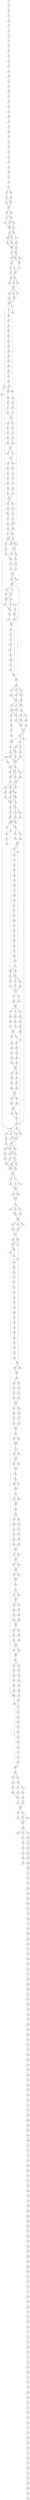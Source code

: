 strict digraph  {
	S0 -> S1 [ label = A ];
	S1 -> S2 [ label = A ];
	S2 -> S3 [ label = A ];
	S3 -> S4 [ label = A ];
	S4 -> S5 [ label = G ];
	S5 -> S6 [ label = C ];
	S6 -> S7 [ label = C ];
	S7 -> S8 [ label = C ];
	S8 -> S9 [ label = A ];
	S9 -> S10 [ label = G ];
	S10 -> S11 [ label = G ];
	S11 -> S12 [ label = A ];
	S12 -> S13 [ label = A ];
	S13 -> S14 [ label = G ];
	S14 -> S15 [ label = A ];
	S15 -> S16 [ label = T ];
	S16 -> S17 [ label = G ];
	S17 -> S18 [ label = G ];
	S18 -> S19 [ label = T ];
	S19 -> S20 [ label = G ];
	S20 -> S21 [ label = T ];
	S21 -> S22 [ label = T ];
	S22 -> S23 [ label = G ];
	S23 -> S24 [ label = A ];
	S24 -> S25 [ label = A ];
	S25 -> S26 [ label = A ];
	S26 -> S27 [ label = C ];
	S27 -> S28 [ label = C ];
	S28 -> S29 [ label = A ];
	S29 -> S30 [ label = G ];
	S30 -> S31 [ label = A ];
	S31 -> S32 [ label = C ];
	S32 -> S33 [ label = A ];
	S33 -> S34 [ label = A ];
	S34 -> S35 [ label = G ];
	S35 -> S36 [ label = G ];
	S36 -> S37 [ label = T ];
	S37 -> S38 [ label = A ];
	S37 -> S39 [ label = G ];
	S38 -> S40 [ label = G ];
	S39 -> S41 [ label = A ];
	S40 -> S42 [ label = A ];
	S40 -> S43 [ label = G ];
	S41 -> S42 [ label = A ];
	S42 -> S44 [ label = G ];
	S43 -> S44 [ label = G ];
	S44 -> S45 [ label = G ];
	S44 -> S46 [ label = A ];
	S45 -> S47 [ label = A ];
	S45 -> S48 [ label = T ];
	S46 -> S48 [ label = T ];
	S47 -> S49 [ label = T ];
	S47 -> S50 [ label = C ];
	S48 -> S49 [ label = T ];
	S48 -> S51 [ label = G ];
	S49 -> S52 [ label = T ];
	S49 -> S53 [ label = A ];
	S50 -> S53 [ label = A ];
	S51 -> S53 [ label = A ];
	S52 -> S54 [ label = T ];
	S53 -> S54 [ label = T ];
	S53 -> S55 [ label = C ];
	S54 -> S56 [ label = G ];
	S54 -> S57 [ label = C ];
	S55 -> S58 [ label = T ];
	S55 -> S56 [ label = G ];
	S56 -> S59 [ label = C ];
	S56 -> S60 [ label = T ];
	S57 -> S61 [ label = A ];
	S58 -> S60 [ label = T ];
	S59 -> S62 [ label = A ];
	S60 -> S62 [ label = A ];
	S61 -> S63 [ label = C ];
	S61 -> S62 [ label = A ];
	S62 -> S64 [ label = T ];
	S62 -> S65 [ label = G ];
	S63 -> S65 [ label = G ];
	S64 -> S66 [ label = C ];
	S65 -> S67 [ label = T ];
	S65 -> S66 [ label = C ];
	S65 -> S68 [ label = A ];
	S66 -> S69 [ label = G ];
	S66 -> S70 [ label = C ];
	S67 -> S70 [ label = C ];
	S68 -> S69 [ label = G ];
	S69 -> S71 [ label = C ];
	S69 -> S72 [ label = G ];
	S70 -> S73 [ label = A ];
	S71 -> S74 [ label = G ];
	S72 -> S75 [ label = A ];
	S73 -> S74 [ label = G ];
	S74 -> S76 [ label = A ];
	S74 -> S77 [ label = G ];
	S75 -> S77 [ label = G ];
	S76 -> S78 [ label = A ];
	S76 -> S79 [ label = G ];
	S77 -> S78 [ label = A ];
	S77 -> S80 [ label = C ];
	S78 -> S81 [ label = A ];
	S79 -> S81 [ label = A ];
	S80 -> S81 [ label = A ];
	S81 -> S82 [ label = A ];
	S81 -> S83 [ label = G ];
	S81 -> S84 [ label = T ];
	S82 -> S85 [ label = T ];
	S83 -> S86 [ label = G ];
	S84 -> S86 [ label = G ];
	S85 -> S87 [ label = C ];
	S85 -> S88 [ label = A ];
	S86 -> S88 [ label = A ];
	S87 -> S89 [ label = C ];
	S88 -> S90 [ label = T ];
	S88 -> S91 [ label = G ];
	S89 -> S92 [ label = G ];
	S90 -> S93 [ label = T ];
	S91 -> S92 [ label = G ];
	S91 -> S94 [ label = G ];
	S91 -> S95 [ label = A ];
	S92 -> S96 [ label = T ];
	S93 -> S97 [ label = A ];
	S94 -> S98 [ label = A ];
	S95 -> S99 [ label = A ];
	S96 -> S100 [ label = A ];
	S96 -> S101 [ label = G ];
	S97 -> S102 [ label = T ];
	S98 -> S103 [ label = T ];
	S99 -> S104 [ label = A ];
	S99 -> S105 [ label = G ];
	S99 -> S106 [ label = C ];
	S100 -> S107 [ label = G ];
	S101 -> S108 [ label = A ];
	S102 -> S109 [ label = A ];
	S103 -> S110 [ label = G ];
	S104 -> S111 [ label = G ];
	S105 -> S112 [ label = A ];
	S106 -> S112 [ label = A ];
	S106 -> S113 [ label = C ];
	S107 -> S114 [ label = C ];
	S108 -> S115 [ label = A ];
	S109 -> S116 [ label = A ];
	S110 -> S117 [ label = T ];
	S110 -> S115 [ label = A ];
	S111 -> S118 [ label = C ];
	S112 -> S119 [ label = A ];
	S113 -> S119 [ label = A ];
	S114 -> S120 [ label = G ];
	S115 -> S121 [ label = G ];
	S115 -> S122 [ label = A ];
	S116 -> S123 [ label = A ];
	S117 -> S122 [ label = A ];
	S118 -> S124 [ label = C ];
	S119 -> S125 [ label = A ];
	S119 -> S126 [ label = G ];
	S119 -> S124 [ label = C ];
	S120 -> S127 [ label = T ];
	S120 -> S128 [ label = A ];
	S121 -> S129 [ label = C ];
	S121 -> S130 [ label = A ];
	S122 -> S130 [ label = A ];
	S122 -> S131 [ label = G ];
	S123 -> S132 [ label = A ];
	S124 -> S133 [ label = G ];
	S124 -> S134 [ label = A ];
	S125 -> S133 [ label = G ];
	S125 -> S134 [ label = A ];
	S126 -> S135 [ label = C ];
	S127 -> S136 [ label = C ];
	S128 -> S137 [ label = G ];
	S129 -> S138 [ label = A ];
	S130 -> S138 [ label = A ];
	S131 -> S139 [ label = G ];
	S132 -> S140 [ label = A ];
	S133 -> S141 [ label = G ];
	S133 -> S142 [ label = C ];
	S134 -> S142 [ label = C ];
	S135 -> S143 [ label = A ];
	S136 -> S144 [ label = T ];
	S137 -> S145 [ label = C ];
	S138 -> S146 [ label = A ];
	S138 -> S147 [ label = G ];
	S139 -> S148 [ label = T ];
	S140 -> S149 [ label = G ];
	S141 -> S150 [ label = G ];
	S142 -> S151 [ label = T ];
	S142 -> S152 [ label = A ];
	S143 -> S150 [ label = G ];
	S144 -> S153 [ label = G ];
	S145 -> S154 [ label = T ];
	S146 -> S155 [ label = A ];
	S147 -> S156 [ label = G ];
	S148 -> S156 [ label = G ];
	S149 -> S157 [ label = A ];
	S150 -> S158 [ label = G ];
	S150 -> S159 [ label = C ];
	S151 -> S158 [ label = G ];
	S152 -> S159 [ label = C ];
	S152 -> S158 [ label = G ];
	S153 -> S160 [ label = A ];
	S154 -> S161 [ label = T ];
	S155 -> S162 [ label = T ];
	S156 -> S163 [ label = A ];
	S157 -> S164 [ label = A ];
	S158 -> S165 [ label = A ];
	S159 -> S165 [ label = A ];
	S160 -> S166 [ label = G ];
	S161 -> S166 [ label = G ];
	S162 -> S167 [ label = G ];
	S163 -> S168 [ label = A ];
	S164 -> S169 [ label = A ];
	S165 -> S170 [ label = G ];
	S165 -> S171 [ label = A ];
	S166 -> S172 [ label = A ];
	S166 -> S173 [ label = C ];
	S167 -> S174 [ label = A ];
	S168 -> S174 [ label = A ];
	S169 -> S175 [ label = T ];
	S170 -> S176 [ label = G ];
	S171 -> S177 [ label = A ];
	S171 -> S178 [ label = C ];
	S172 -> S179 [ label = A ];
	S173 -> S179 [ label = A ];
	S174 -> S180 [ label = A ];
	S174 -> S181 [ label = G ];
	S175 -> S182 [ label = C ];
	S176 -> S183 [ label = A ];
	S177 -> S183 [ label = A ];
	S178 -> S183 [ label = A ];
	S179 -> S184 [ label = A ];
	S179 -> S185 [ label = C ];
	S180 -> S186 [ label = A ];
	S181 -> S186 [ label = A ];
	S182 -> S187 [ label = C ];
	S183 -> S188 [ label = A ];
	S183 -> S189 [ label = G ];
	S184 -> S190 [ label = C ];
	S185 -> S191 [ label = A ];
	S186 -> S192 [ label = A ];
	S186 -> S193 [ label = C ];
	S186 -> S194 [ label = G ];
	S187 -> S195 [ label = T ];
	S188 -> S196 [ label = G ];
	S189 -> S196 [ label = G ];
	S190 -> S197 [ label = A ];
	S191 -> S198 [ label = G ];
	S192 -> S199 [ label = T ];
	S192 -> S200 [ label = G ];
	S193 -> S201 [ label = A ];
	S194 -> S200 [ label = G ];
	S195 -> S202 [ label = C ];
	S196 -> S203 [ label = A ];
	S197 -> S204 [ label = A ];
	S198 -> S205 [ label = T ];
	S199 -> S206 [ label = A ];
	S200 -> S207 [ label = C ];
	S200 -> S206 [ label = A ];
	S201 -> S208 [ label = C ];
	S201 -> S209 [ label = A ];
	S202 -> S210 [ label = T ];
	S203 -> S211 [ label = A ];
	S203 -> S212 [ label = G ];
	S203 -> S213 [ label = C ];
	S204 -> S214 [ label = C ];
	S205 -> S215 [ label = G ];
	S206 -> S216 [ label = T ];
	S206 -> S217 [ label = C ];
	S207 -> S218 [ label = A ];
	S208 -> S219 [ label = A ];
	S209 -> S220 [ label = G ];
	S210 -> S221 [ label = G ];
	S211 -> S222 [ label = A ];
	S212 -> S223 [ label = G ];
	S213 -> S222 [ label = A ];
	S214 -> S225 [ label = C ];
	S215 -> S226 [ label = A ];
	S216 -> S227 [ label = T ];
	S217 -> S228 [ label = A ];
	S218 -> S228 [ label = A ];
	S219 -> S229 [ label = A ];
	S220 -> S230 [ label = A ];
	S221 -> S231 [ label = A ];
	S222 -> S232 [ label = A ];
	S223 -> S232 [ label = A ];
	S225 -> S233 [ label = G ];
	S226 -> S234 [ label = A ];
	S227 -> S235 [ label = G ];
	S228 -> S236 [ label = C ];
	S228 -> S235 [ label = G ];
	S229 -> S237 [ label = G ];
	S230 -> S238 [ label = C ];
	S230 -> S239 [ label = A ];
	S230 -> S240 [ label = G ];
	S231 -> S120 [ label = G ];
	S232 -> S241 [ label = T ];
	S232 -> S242 [ label = A ];
	S232 -> S243 [ label = C ];
	S233 -> S244 [ label = A ];
	S234 -> S244 [ label = A ];
	S235 -> S193 [ label = C ];
	S235 -> S220 [ label = G ];
	S236 -> S245 [ label = G ];
	S237 -> S246 [ label = C ];
	S238 -> S247 [ label = G ];
	S238 -> S248 [ label = C ];
	S239 -> S249 [ label = T ];
	S240 -> S247 [ label = G ];
	S241 -> S250 [ label = T ];
	S242 -> S251 [ label = A ];
	S243 -> S251 [ label = A ];
	S244 -> S252 [ label = A ];
	S244 -> S253 [ label = G ];
	S245 -> S201 [ label = A ];
	S246 -> S254 [ label = T ];
	S247 -> S255 [ label = A ];
	S248 -> S256 [ label = T ];
	S249 -> S256 [ label = T ];
	S250 -> S257 [ label = T ];
	S251 -> S257 [ label = T ];
	S252 -> S258 [ label = C ];
	S253 -> S259 [ label = T ];
	S254 -> S260 [ label = A ];
	S255 -> S261 [ label = G ];
	S256 -> S261 [ label = G ];
	S256 -> S262 [ label = T ];
	S256 -> S263 [ label = A ];
	S257 -> S264 [ label = A ];
	S257 -> S265 [ label = C ];
	S258 -> S266 [ label = A ];
	S259 -> S94 [ label = G ];
	S260 -> S267 [ label = G ];
	S261 -> S268 [ label = A ];
	S261 -> S269 [ label = C ];
	S262 -> S270 [ label = G ];
	S263 -> S268 [ label = A ];
	S264 -> S271 [ label = A ];
	S265 -> S272 [ label = C ];
	S265 -> S271 [ label = A ];
	S266 -> S273 [ label = C ];
	S267 -> S274 [ label = C ];
	S268 -> S275 [ label = G ];
	S268 -> S276 [ label = A ];
	S269 -> S277 [ label = C ];
	S269 -> S278 [ label = T ];
	S270 -> S275 [ label = G ];
	S271 -> S279 [ label = A ];
	S271 -> S280 [ label = T ];
	S272 -> S281 [ label = G ];
	S273 -> S101 [ label = G ];
	S274 -> S209 [ label = A ];
	S275 -> S282 [ label = T ];
	S275 -> S283 [ label = G ];
	S276 -> S284 [ label = C ];
	S277 -> S285 [ label = A ];
	S278 -> S282 [ label = T ];
	S279 -> S286 [ label = G ];
	S280 -> S287 [ label = G ];
	S281 -> S288 [ label = C ];
	S282 -> S289 [ label = G ];
	S283 -> S289 [ label = G ];
	S284 -> S290 [ label = A ];
	S285 -> S291 [ label = C ];
	S286 -> S292 [ label = A ];
	S287 -> S293 [ label = G ];
	S288 -> S294 [ label = A ];
	S288 -> S295 [ label = G ];
	S289 -> S296 [ label = A ];
	S290 -> S297 [ label = C ];
	S291 -> S296 [ label = A ];
	S292 -> S298 [ label = A ];
	S293 -> S299 [ label = A ];
	S294 -> S300 [ label = A ];
	S295 -> S300 [ label = A ];
	S296 -> S301 [ label = G ];
	S296 -> S302 [ label = A ];
	S297 -> S303 [ label = C ];
	S298 -> S304 [ label = G ];
	S299 -> S305 [ label = C ];
	S300 -> S306 [ label = G ];
	S301 -> S307 [ label = A ];
	S301 -> S308 [ label = G ];
	S302 -> S309 [ label = G ];
	S303 -> S308 [ label = G ];
	S304 -> S310 [ label = A ];
	S304 -> S311 [ label = G ];
	S305 -> S312 [ label = A ];
	S306 -> S313 [ label = C ];
	S306 -> S314 [ label = G ];
	S307 -> S315 [ label = T ];
	S307 -> S316 [ label = C ];
	S308 -> S317 [ label = A ];
	S309 -> S99 [ label = A ];
	S309 -> S318 [ label = T ];
	S310 -> S319 [ label = T ];
	S311 -> S320 [ label = A ];
	S312 -> S321 [ label = T ];
	S313 -> S322 [ label = A ];
	S314 -> S323 [ label = C ];
	S315 -> S324 [ label = A ];
	S316 -> S325 [ label = G ];
	S317 -> S326 [ label = T ];
	S317 -> S325 [ label = G ];
	S318 -> S327 [ label = T ];
	S319 -> S328 [ label = A ];
	S320 -> S329 [ label = T ];
	S320 -> S330 [ label = C ];
	S321 -> S331 [ label = C ];
	S322 -> S332 [ label = G ];
	S323 -> S333 [ label = C ];
	S324 -> S334 [ label = A ];
	S325 -> S335 [ label = T ];
	S325 -> S336 [ label = C ];
	S326 -> S337 [ label = G ];
	S327 -> S112 [ label = A ];
	S328 -> S338 [ label = C ];
	S329 -> S339 [ label = A ];
	S330 -> S340 [ label = G ];
	S331 -> S341 [ label = C ];
	S332 -> S342 [ label = G ];
	S333 -> S343 [ label = A ];
	S334 -> S344 [ label = A ];
	S335 -> S345 [ label = C ];
	S336 -> S344 [ label = A ];
	S337 -> S344 [ label = A ];
	S338 -> S346 [ label = A ];
	S339 -> S347 [ label = T ];
	S340 -> S346 [ label = A ];
	S341 -> S348 [ label = C ];
	S342 -> S349 [ label = A ];
	S343 -> S349 [ label = A ];
	S344 -> S350 [ label = G ];
	S344 -> S351 [ label = A ];
	S345 -> S351 [ label = A ];
	S346 -> S352 [ label = C ];
	S347 -> S353 [ label = A ];
	S348 -> S354 [ label = T ];
	S349 -> S355 [ label = T ];
	S349 -> S356 [ label = C ];
	S350 -> S357 [ label = A ];
	S350 -> S358 [ label = G ];
	S351 -> S359 [ label = C ];
	S351 -> S357 [ label = A ];
	S352 -> S360 [ label = A ];
	S353 -> S360 [ label = A ];
	S354 -> S361 [ label = C ];
	S355 -> S362 [ label = C ];
	S356 -> S363 [ label = A ];
	S357 -> S364 [ label = A ];
	S357 -> S365 [ label = T ];
	S358 -> S366 [ label = G ];
	S359 -> S364 [ label = A ];
	S360 -> S367 [ label = G ];
	S360 -> S368 [ label = A ];
	S361 -> S369 [ label = T ];
	S362 -> S370 [ label = T ];
	S363 -> S371 [ label = A ];
	S364 -> S372 [ label = G ];
	S365 -> S373 [ label = A ];
	S366 -> S373 [ label = A ];
	S367 -> S374 [ label = C ];
	S368 -> S375 [ label = A ];
	S368 -> S376 [ label = G ];
	S369 -> S377 [ label = G ];
	S370 -> S378 [ label = A ];
	S371 -> S379 [ label = G ];
	S372 -> S380 [ label = A ];
	S372 -> S381 [ label = C ];
	S373 -> S380 [ label = A ];
	S373 -> S382 [ label = G ];
	S374 -> S383 [ label = C ];
	S375 -> S383 [ label = C ];
	S376 -> S383 [ label = C ];
	S377 -> S384 [ label = G ];
	S378 -> S385 [ label = G ];
	S379 -> S385 [ label = G ];
	S380 -> S386 [ label = C ];
	S380 -> S387 [ label = G ];
	S381 -> S388 [ label = A ];
	S382 -> S387 [ label = G ];
	S383 -> S389 [ label = C ];
	S384 -> S390 [ label = A ];
	S385 -> S391 [ label = C ];
	S386 -> S392 [ label = T ];
	S387 -> S393 [ label = A ];
	S387 -> S392 [ label = T ];
	S388 -> S394 [ label = G ];
	S389 -> S395 [ label = T ];
	S389 -> S396 [ label = A ];
	S389 -> S397 [ label = C ];
	S390 -> S398 [ label = C ];
	S391 -> S399 [ label = T ];
	S391 -> S400 [ label = C ];
	S392 -> S401 [ label = A ];
	S392 -> S402 [ label = G ];
	S393 -> S402 [ label = G ];
	S394 -> S402 [ label = G ];
	S396 -> S403 [ label = G ];
	S397 -> S404 [ label = C ];
	S398 -> S405 [ label = G ];
	S399 -> S406 [ label = G ];
	S400 -> S406 [ label = G ];
	S401 -> S407 [ label = C ];
	S402 -> S407 [ label = C ];
	S402 -> S408 [ label = A ];
	S403 -> S409 [ label = G ];
	S404 -> S410 [ label = G ];
	S405 -> S411 [ label = A ];
	S406 -> S412 [ label = C ];
	S407 -> S413 [ label = A ];
	S407 -> S414 [ label = T ];
	S408 -> S415 [ label = C ];
	S409 -> S416 [ label = A ];
	S410 -> S417 [ label = G ];
	S411 -> S418 [ label = C ];
	S412 -> S419 [ label = T ];
	S412 -> S420 [ label = G ];
	S413 -> S421 [ label = T ];
	S414 -> S422 [ label = G ];
	S415 -> S423 [ label = C ];
	S416 -> S424 [ label = G ];
	S417 -> S425 [ label = G ];
	S418 -> S426 [ label = C ];
	S419 -> S427 [ label = G ];
	S420 -> S427 [ label = G ];
	S421 -> S428 [ label = A ];
	S422 -> S428 [ label = A ];
	S422 -> S429 [ label = C ];
	S423 -> S428 [ label = A ];
	S424 -> S430 [ label = A ];
	S425 -> S431 [ label = A ];
	S426 -> S432 [ label = C ];
	S427 -> S433 [ label = T ];
	S427 -> S434 [ label = C ];
	S428 -> S435 [ label = C ];
	S428 -> S436 [ label = T ];
	S428 -> S437 [ label = A ];
	S429 -> S436 [ label = T ];
	S430 -> S438 [ label = A ];
	S431 -> S439 [ label = C ];
	S432 -> S288 [ label = C ];
	S433 -> S440 [ label = C ];
	S434 -> S440 [ label = C ];
	S435 -> S441 [ label = A ];
	S436 -> S442 [ label = T ];
	S436 -> S443 [ label = G ];
	S437 -> S444 [ label = A ];
	S439 -> S445 [ label = G ];
	S440 -> S446 [ label = A ];
	S441 -> S447 [ label = A ];
	S442 -> S448 [ label = C ];
	S443 -> S449 [ label = G ];
	S444 -> S450 [ label = T ];
	S444 -> S451 [ label = C ];
	S445 -> S452 [ label = A ];
	S446 -> S453 [ label = A ];
	S447 -> S454 [ label = G ];
	S448 -> S455 [ label = A ];
	S449 -> S455 [ label = A ];
	S450 -> S456 [ label = C ];
	S451 -> S457 [ label = A ];
	S451 -> S458 [ label = G ];
	S452 -> S459 [ label = G ];
	S453 -> S460 [ label = A ];
	S453 -> S461 [ label = G ];
	S455 -> S462 [ label = A ];
	S455 -> S463 [ label = A ];
	S456 -> S464 [ label = C ];
	S457 -> S465 [ label = A ];
	S458 -> S466 [ label = G ];
	S459 -> S467 [ label = G ];
	S460 -> S468 [ label = A ];
	S461 -> S468 [ label = A ];
	S462 -> S469 [ label = C ];
	S463 -> S470 [ label = T ];
	S464 -> S471 [ label = A ];
	S465 -> S471 [ label = A ];
	S466 -> S471 [ label = A ];
	S467 -> S472 [ label = T ];
	S468 -> S473 [ label = T ];
	S469 -> S474 [ label = C ];
	S470 -> S475 [ label = T ];
	S471 -> S476 [ label = G ];
	S471 -> S477 [ label = A ];
	S472 -> S478 [ label = G ];
	S473 -> S479 [ label = T ];
	S473 -> S480 [ label = C ];
	S474 -> S481 [ label = A ];
	S475 -> S482 [ label = G ];
	S475 -> S444 [ label = A ];
	S476 -> S483 [ label = G ];
	S477 -> S484 [ label = C ];
	S478 -> S485 [ label = A ];
	S479 -> S486 [ label = C ];
	S480 -> S486 [ label = C ];
	S481 -> S487 [ label = G ];
	S482 -> S451 [ label = C ];
	S483 -> S488 [ label = A ];
	S484 -> S488 [ label = A ];
	S485 -> S489 [ label = G ];
	S486 -> S490 [ label = A ];
	S487 -> S491 [ label = C ];
	S488 -> S492 [ label = T ];
	S488 -> S493 [ label = A ];
	S488 -> S494 [ label = C ];
	S489 -> S495 [ label = C ];
	S490 -> S496 [ label = G ];
	S491 -> S497 [ label = G ];
	S492 -> S498 [ label = G ];
	S493 -> S499 [ label = A ];
	S494 -> S500 [ label = T ];
	S495 -> S501 [ label = A ];
	S496 -> S502 [ label = C ];
	S496 -> S503 [ label = G ];
	S497 -> S504 [ label = C ];
	S498 -> S505 [ label = C ];
	S499 -> S506 [ label = A ];
	S500 -> S507 [ label = G ];
	S501 -> S508 [ label = G ];
	S502 -> S509 [ label = G ];
	S503 -> S510 [ label = C ];
	S504 -> S511 [ label = C ];
	S505 -> S512 [ label = T ];
	S506 -> S513 [ label = A ];
	S507 -> S514 [ label = C ];
	S508 -> S515 [ label = C ];
	S509 -> S516 [ label = T ];
	S510 -> S517 [ label = C ];
	S511 -> S518 [ label = G ];
	S512 -> S519 [ label = T ];
	S513 -> S519 [ label = T ];
	S514 -> S520 [ label = G ];
	S515 -> S521 [ label = A ];
	S516 -> S522 [ label = T ];
	S517 -> S523 [ label = A ];
	S518 -> S524 [ label = G ];
	S519 -> S525 [ label = T ];
	S519 -> S526 [ label = A ];
	S520 -> S527 [ label = C ];
	S521 -> S528 [ label = G ];
	S522 -> S529 [ label = C ];
	S523 -> S530 [ label = G ];
	S524 -> S531 [ label = A ];
	S525 -> S532 [ label = A ];
	S526 -> S533 [ label = T ];
	S527 -> S106 [ label = C ];
	S528 -> S534 [ label = C ];
	S529 -> S535 [ label = G ];
	S530 -> S536 [ label = C ];
	S531 -> S537 [ label = A ];
	S532 -> S538 [ label = G ];
	S533 -> S539 [ label = A ];
	S534 -> S540 [ label = G ];
	S535 -> S541 [ label = T ];
	S536 -> S541 [ label = T ];
	S537 -> S542 [ label = C ];
	S538 -> S543 [ label = T ];
	S539 -> S544 [ label = G ];
	S540 -> S545 [ label = G ];
	S541 -> S546 [ label = A ];
	S541 -> S547 [ label = T ];
	S542 -> S548 [ label = C ];
	S543 -> S549 [ label = T ];
	S544 -> S550 [ label = G ];
	S545 -> S551 [ label = C ];
	S546 -> S552 [ label = C ];
	S547 -> S552 [ label = C ];
	S548 -> S553 [ label = A ];
	S549 -> S554 [ label = G ];
	S550 -> S555 [ label = A ];
	S551 -> S556 [ label = G ];
	S552 -> S557 [ label = A ];
	S552 -> S558 [ label = C ];
	S553 -> S559 [ label = C ];
	S554 -> S560 [ label = A ];
	S555 -> S560 [ label = A ];
	S556 -> S561 [ label = C ];
	S557 -> S562 [ label = G ];
	S558 -> S562 [ label = G ];
	S559 -> S563 [ label = T ];
	S560 -> S564 [ label = C ];
	S560 -> S565 [ label = G ];
	S561 -> S566 [ label = A ];
	S562 -> S567 [ label = A ];
	S562 -> S568 [ label = C ];
	S563 -> S569 [ label = A ];
	S564 -> S570 [ label = G ];
	S565 -> S571 [ label = C ];
	S566 -> S572 [ label = G ];
	S567 -> S573 [ label = G ];
	S568 -> S573 [ label = G ];
	S569 -> S574 [ label = G ];
	S570 -> S575 [ label = C ];
	S571 -> S576 [ label = A ];
	S572 -> S577 [ label = G ];
	S573 -> S578 [ label = G ];
	S574 -> S579 [ label = C ];
	S575 -> S580 [ label = A ];
	S576 -> S581 [ label = T ];
	S577 -> S582 [ label = G ];
	S578 -> S583 [ label = T ];
	S579 -> S584 [ label = T ];
	S580 -> S585 [ label = C ];
	S581 -> S585 [ label = C ];
	S582 -> S586 [ label = G ];
	S583 -> S587 [ label = T ];
	S583 -> S588 [ label = C ];
	S584 -> S470 [ label = T ];
	S585 -> S589 [ label = T ];
	S585 -> S590 [ label = G ];
	S586 -> S591 [ label = A ];
	S587 -> S592 [ label = A ];
	S588 -> S592 [ label = A ];
	S589 -> S593 [ label = G ];
	S590 -> S594 [ label = A ];
	S591 -> S595 [ label = G ];
	S592 -> S596 [ label = T ];
	S592 -> S597 [ label = C ];
	S593 -> S598 [ label = T ];
	S594 -> S598 [ label = T ];
	S595 -> S599 [ label = A ];
	S596 -> S600 [ label = C ];
	S597 -> S601 [ label = A ];
	S598 -> S602 [ label = T ];
	S598 -> S603 [ label = C ];
	S599 -> S604 [ label = G ];
	S600 -> S605 [ label = G ];
	S601 -> S606 [ label = T ];
	S602 -> S607 [ label = T ];
	S603 -> S607 [ label = T ];
	S604 -> S608 [ label = C ];
	S605 -> S609 [ label = C ];
	S606 -> S610 [ label = G ];
	S607 -> S309 [ label = G ];
	S608 -> S611 [ label = T ];
	S609 -> S612 [ label = A ];
	S610 -> S612 [ label = A ];
	S611 -> S613 [ label = C ];
	S612 -> S614 [ label = G ];
	S612 -> S615 [ label = C ];
	S613 -> S616 [ label = C ];
	S614 -> S617 [ label = T ];
	S615 -> S618 [ label = C ];
	S616 -> S619 [ label = A ];
	S617 -> S620 [ label = C ];
	S618 -> S621 [ label = A ];
	S619 -> S622 [ label = G ];
	S620 -> S623 [ label = G ];
	S621 -> S623 [ label = G ];
	S622 -> S624 [ label = G ];
	S623 -> S625 [ label = T ];
	S623 -> S626 [ label = G ];
	S624 -> S627 [ label = G ];
	S625 -> S628 [ label = A ];
	S626 -> S628 [ label = A ];
	S627 -> S629 [ label = A ];
	S628 -> S630 [ label = A ];
	S629 -> S631 [ label = C ];
	S630 -> S632 [ label = A ];
	S630 -> S633 [ label = G ];
	S631 -> S634 [ label = C ];
	S632 -> S635 [ label = G ];
	S633 -> S636 [ label = A ];
	S634 -> S637 [ label = G ];
	S635 -> S638 [ label = T ];
	S636 -> S639 [ label = A ];
	S637 -> S640 [ label = G ];
	S638 -> S641 [ label = G ];
	S639 -> S642 [ label = G ];
	S640 -> S643 [ label = G ];
	S641 -> S644 [ label = A ];
	S642 -> S645 [ label = A ];
	S643 -> S646 [ label = A ];
	S644 -> S647 [ label = C ];
	S645 -> S648 [ label = T ];
	S646 -> S649 [ label = G ];
	S647 -> S650 [ label = T ];
	S648 -> S286 [ label = G ];
	S649 -> S651 [ label = T ];
	S650 -> S652 [ label = G ];
	S651 -> S653 [ label = C ];
	S652 -> S654 [ label = C ];
	S653 -> S655 [ label = G ];
	S654 -> S656 [ label = A ];
	S655 -> S657 [ label = C ];
	S656 -> S658 [ label = C ];
	S657 -> S659 [ label = T ];
	S658 -> S660 [ label = C ];
	S659 -> S661 [ label = C ];
	S660 -> S662 [ label = A ];
	S661 -> S663 [ label = A ];
	S662 -> S664 [ label = C ];
	S663 -> S665 [ label = A ];
	S664 -> S666 [ label = C ];
	S665 -> S667 [ label = C ];
	S666 -> S668 [ label = A ];
	S667 -> S669 [ label = G ];
	S668 -> S670 [ label = T ];
	S669 -> S671 [ label = G ];
	S670 -> S672 [ label = C ];
	S671 -> S673 [ label = G ];
	S672 -> S674 [ label = A ];
	S673 -> S675 [ label = G ];
	S674 -> S676 [ label = G ];
	S675 -> S677 [ label = G ];
	S676 -> S298 [ label = A ];
	S677 -> S678 [ label = T ];
	S678 -> S679 [ label = C ];
	S679 -> S680 [ label = A ];
	S680 -> S681 [ label = G ];
	S681 -> S682 [ label = A ];
	S682 -> S683 [ label = G ];
	S683 -> S684 [ label = C ];
	S684 -> S685 [ label = G ];
	S685 -> S686 [ label = A ];
	S686 -> S687 [ label = G ];
	S687 -> S688 [ label = T ];
	S688 -> S689 [ label = C ];
	S689 -> S690 [ label = A ];
	S690 -> S691 [ label = G ];
	S691 -> S692 [ label = G ];
	S692 -> S693 [ label = T ];
	S693 -> S694 [ label = G ];
	S694 -> S695 [ label = C ];
	S695 -> S696 [ label = C ];
	S696 -> S697 [ label = G ];
	S697 -> S698 [ label = C ];
	S698 -> S699 [ label = G ];
	S699 -> S700 [ label = G ];
	S700 -> S701 [ label = A ];
	S701 -> S702 [ label = G ];
	S702 -> S703 [ label = T ];
	S703 -> S704 [ label = C ];
	S704 -> S705 [ label = G ];
	S705 -> S706 [ label = G ];
	S706 -> S707 [ label = G ];
	S707 -> S708 [ label = A ];
	S708 -> S709 [ label = G ];
	S709 -> S710 [ label = C ];
	S710 -> S711 [ label = A ];
	S711 -> S712 [ label = G ];
	S712 -> S713 [ label = C ];
	S713 -> S714 [ label = A ];
	S714 -> S715 [ label = G ];
	S715 -> S716 [ label = A ];
	S716 -> S717 [ label = G ];
	S717 -> S718 [ label = G ];
	S718 -> S719 [ label = G ];
	S719 -> S720 [ label = A ];
	S720 -> S721 [ label = G ];
	S721 -> S722 [ label = A ];
	S722 -> S723 [ label = C ];
	S723 -> S724 [ label = G ];
	S724 -> S725 [ label = A ];
	S725 -> S726 [ label = C ];
	S726 -> S727 [ label = G ];
	S727 -> S728 [ label = C ];
	S728 -> S729 [ label = C ];
	S729 -> S730 [ label = T ];
	S730 -> S731 [ label = C ];
	S731 -> S732 [ label = C ];
	S732 -> S733 [ label = G ];
	S733 -> S734 [ label = C ];
	S734 -> S735 [ label = G ];
	S735 -> S736 [ label = C ];
	S736 -> S737 [ label = C ];
	S737 -> S738 [ label = G ];
	S738 -> S739 [ label = G ];
	S739 -> S740 [ label = A ];
	S740 -> S741 [ label = G ];
	S741 -> S742 [ label = C ];
	S742 -> S743 [ label = A ];
	S743 -> S744 [ label = G ];
}
